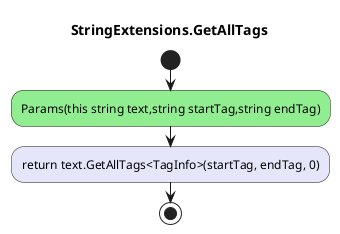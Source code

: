 @startuml StringExtensions.GetAllTags
title StringExtensions.GetAllTags
start
#LightGreen:Params(this string text,string startTag,string endTag);
#Lavender:return text.GetAllTags<TagInfo>(startTag, endTag, 0);
stop
@enduml
